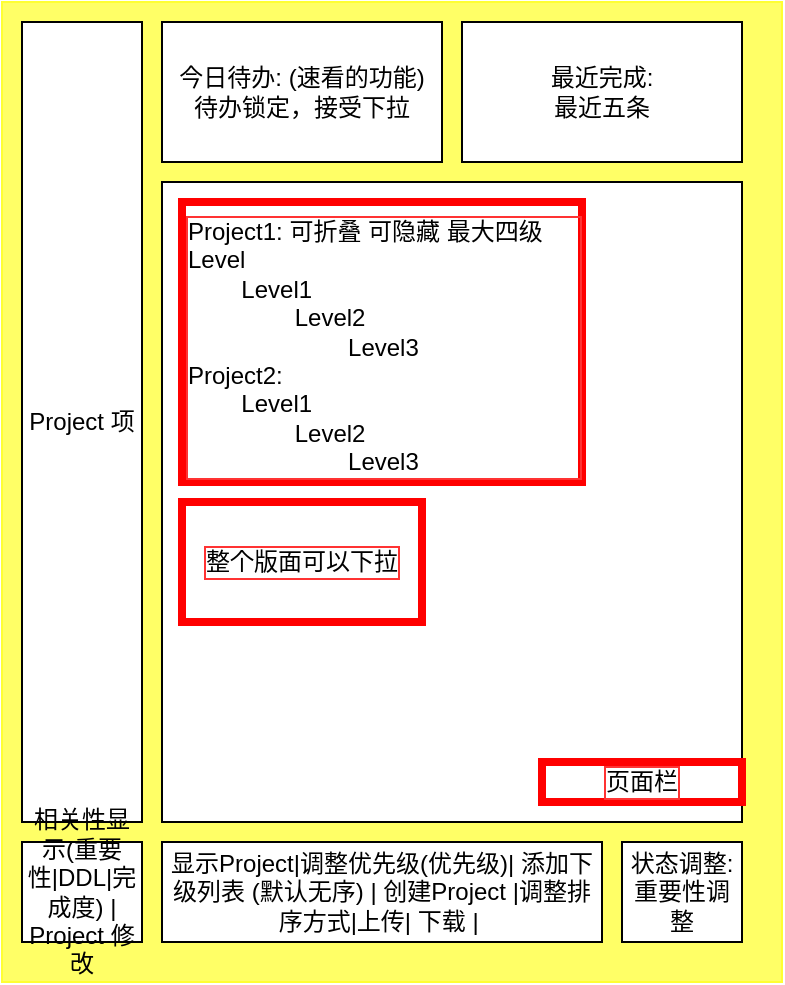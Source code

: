 <mxfile>
    <diagram id="KNwG4QR3mqaRUpoF-0TL" name="Page-1">
        <mxGraphModel dx="333" dy="604" grid="1" gridSize="10" guides="1" tooltips="1" connect="1" arrows="1" fold="1" page="1" pageScale="1" pageWidth="850" pageHeight="1100" math="0" shadow="0">
            <root>
                <mxCell id="0"/>
                <mxCell id="1" parent="0"/>
                <mxCell id="2" value="" style="rounded=0;whiteSpace=wrap;html=1;fillColor=#FFFF66;fontColor=#FFFF33;strokeColor=#FFFF33;" parent="1" vertex="1">
                    <mxGeometry x="10" y="40" width="390" height="490" as="geometry"/>
                </mxCell>
                <mxCell id="3" value="&lt;span style=&quot;color: rgb(0 , 0 , 0)&quot;&gt;今日待办: (速看的功能)&lt;br&gt;待办锁定，接受下拉&lt;br&gt;&lt;/span&gt;" style="rounded=0;whiteSpace=wrap;html=1;fillColor=#FFFFFF;" parent="1" vertex="1">
                    <mxGeometry x="90" y="50" width="140" height="70" as="geometry"/>
                </mxCell>
                <mxCell id="4" value="Project 项" style="rounded=0;whiteSpace=wrap;html=1;fillColor=#FFFFFF;fontColor=#000000;" parent="1" vertex="1">
                    <mxGeometry x="20" y="50" width="60" height="400" as="geometry"/>
                </mxCell>
                <mxCell id="5" value="" style="rounded=0;whiteSpace=wrap;html=1;fillColor=#FFFFFF;" parent="1" vertex="1">
                    <mxGeometry x="90" y="130" width="290" height="320" as="geometry"/>
                </mxCell>
                <mxCell id="6" value="&lt;font color=&quot;#000000&quot;&gt;相关性显示(重要性|DDL|完成度) | Project 修改&lt;/font&gt;" style="rounded=0;whiteSpace=wrap;html=1;fillColor=#FFFFFF;" parent="1" vertex="1">
                    <mxGeometry x="20" y="460" width="60" height="50" as="geometry"/>
                </mxCell>
                <mxCell id="7" value="&lt;font color=&quot;#000000&quot;&gt;显示Project|调整优先级(优先级)| 添加下级列表 (默认无序) | 创建Project |调整排序方式|上传| 下载 |&amp;nbsp;&lt;/font&gt;" style="rounded=0;whiteSpace=wrap;html=1;fillColor=#FFFFFF;" parent="1" vertex="1">
                    <mxGeometry x="90" y="460" width="220" height="50" as="geometry"/>
                </mxCell>
                <mxCell id="8" value="状态调整:&lt;br&gt;重要性调整" style="rounded=0;whiteSpace=wrap;html=1;fillColor=#FFFFFF;fontColor=#000000;" parent="1" vertex="1">
                    <mxGeometry x="320" y="460" width="60" height="50" as="geometry"/>
                </mxCell>
                <mxCell id="11" value="最近完成:&lt;br&gt;最近五条" style="rounded=0;whiteSpace=wrap;html=1;fillColor=#FFFFFF;fontColor=#000000;" parent="1" vertex="1">
                    <mxGeometry x="240" y="50" width="140" height="70" as="geometry"/>
                </mxCell>
                <mxCell id="13" value="页面栏" style="rounded=0;whiteSpace=wrap;html=1;fontColor=#000000;fillColor=#FFFFFF;labelBorderColor=#FF3333;labelBackgroundColor=none;strokeColor=#FF0000;strokeWidth=4;" parent="1" vertex="1">
                    <mxGeometry x="280" y="420" width="100" height="20" as="geometry"/>
                </mxCell>
                <mxCell id="14" value="Project1: 可折叠 可隐藏 最大四级Level&amp;nbsp;&lt;br&gt;&lt;span style=&quot;white-space: pre&quot;&gt;&#9;&lt;/span&gt;Level1&amp;nbsp;&lt;br&gt;&lt;span style=&quot;white-space: pre&quot;&gt;&#9;&lt;/span&gt;&lt;span style=&quot;white-space: pre&quot;&gt;&#9;&lt;/span&gt;Level2&amp;nbsp;&lt;br&gt;&lt;span style=&quot;white-space: pre&quot;&gt;&#9;&lt;/span&gt;&lt;span style=&quot;white-space: pre&quot;&gt;&#9;&lt;/span&gt;&lt;span style=&quot;white-space: pre&quot;&gt;&#9;&lt;/span&gt;Level3&amp;nbsp;&amp;nbsp;&lt;br&gt;Project2:&amp;nbsp;&lt;br&gt;&lt;span style=&quot;white-space: pre&quot;&gt;&#9;&lt;/span&gt;Level1&amp;nbsp;&lt;br&gt;&lt;span style=&quot;white-space: pre&quot;&gt;&#9;&lt;/span&gt;&lt;span style=&quot;white-space: pre&quot;&gt;&#9;&lt;/span&gt;Level2&amp;nbsp;&amp;nbsp;&lt;br&gt;&lt;span style=&quot;white-space: pre&quot;&gt;&#9;&lt;/span&gt;&lt;span style=&quot;white-space: pre&quot;&gt;&#9;&lt;/span&gt;&lt;span style=&quot;white-space: pre&quot;&gt;&#9;&lt;/span&gt;Level3&amp;nbsp;" style="rounded=0;whiteSpace=wrap;html=1;labelBackgroundColor=none;labelBorderColor=#FF3333;fontColor=#000000;strokeColor=#FF0000;strokeWidth=4;fillColor=#FFFFFF;align=left;verticalAlign=top;" parent="1" vertex="1">
                    <mxGeometry x="100" y="140" width="200" height="140" as="geometry"/>
                </mxCell>
                <mxCell id="15" value="整个版面可以下拉" style="rounded=0;whiteSpace=wrap;html=1;labelBackgroundColor=none;labelBorderColor=#FF3333;fontColor=#000000;strokeColor=#FF0000;strokeWidth=4;fillColor=#FFFFFF;" parent="1" vertex="1">
                    <mxGeometry x="100" y="290" width="120" height="60" as="geometry"/>
                </mxCell>
            </root>
        </mxGraphModel>
    </diagram>
</mxfile>